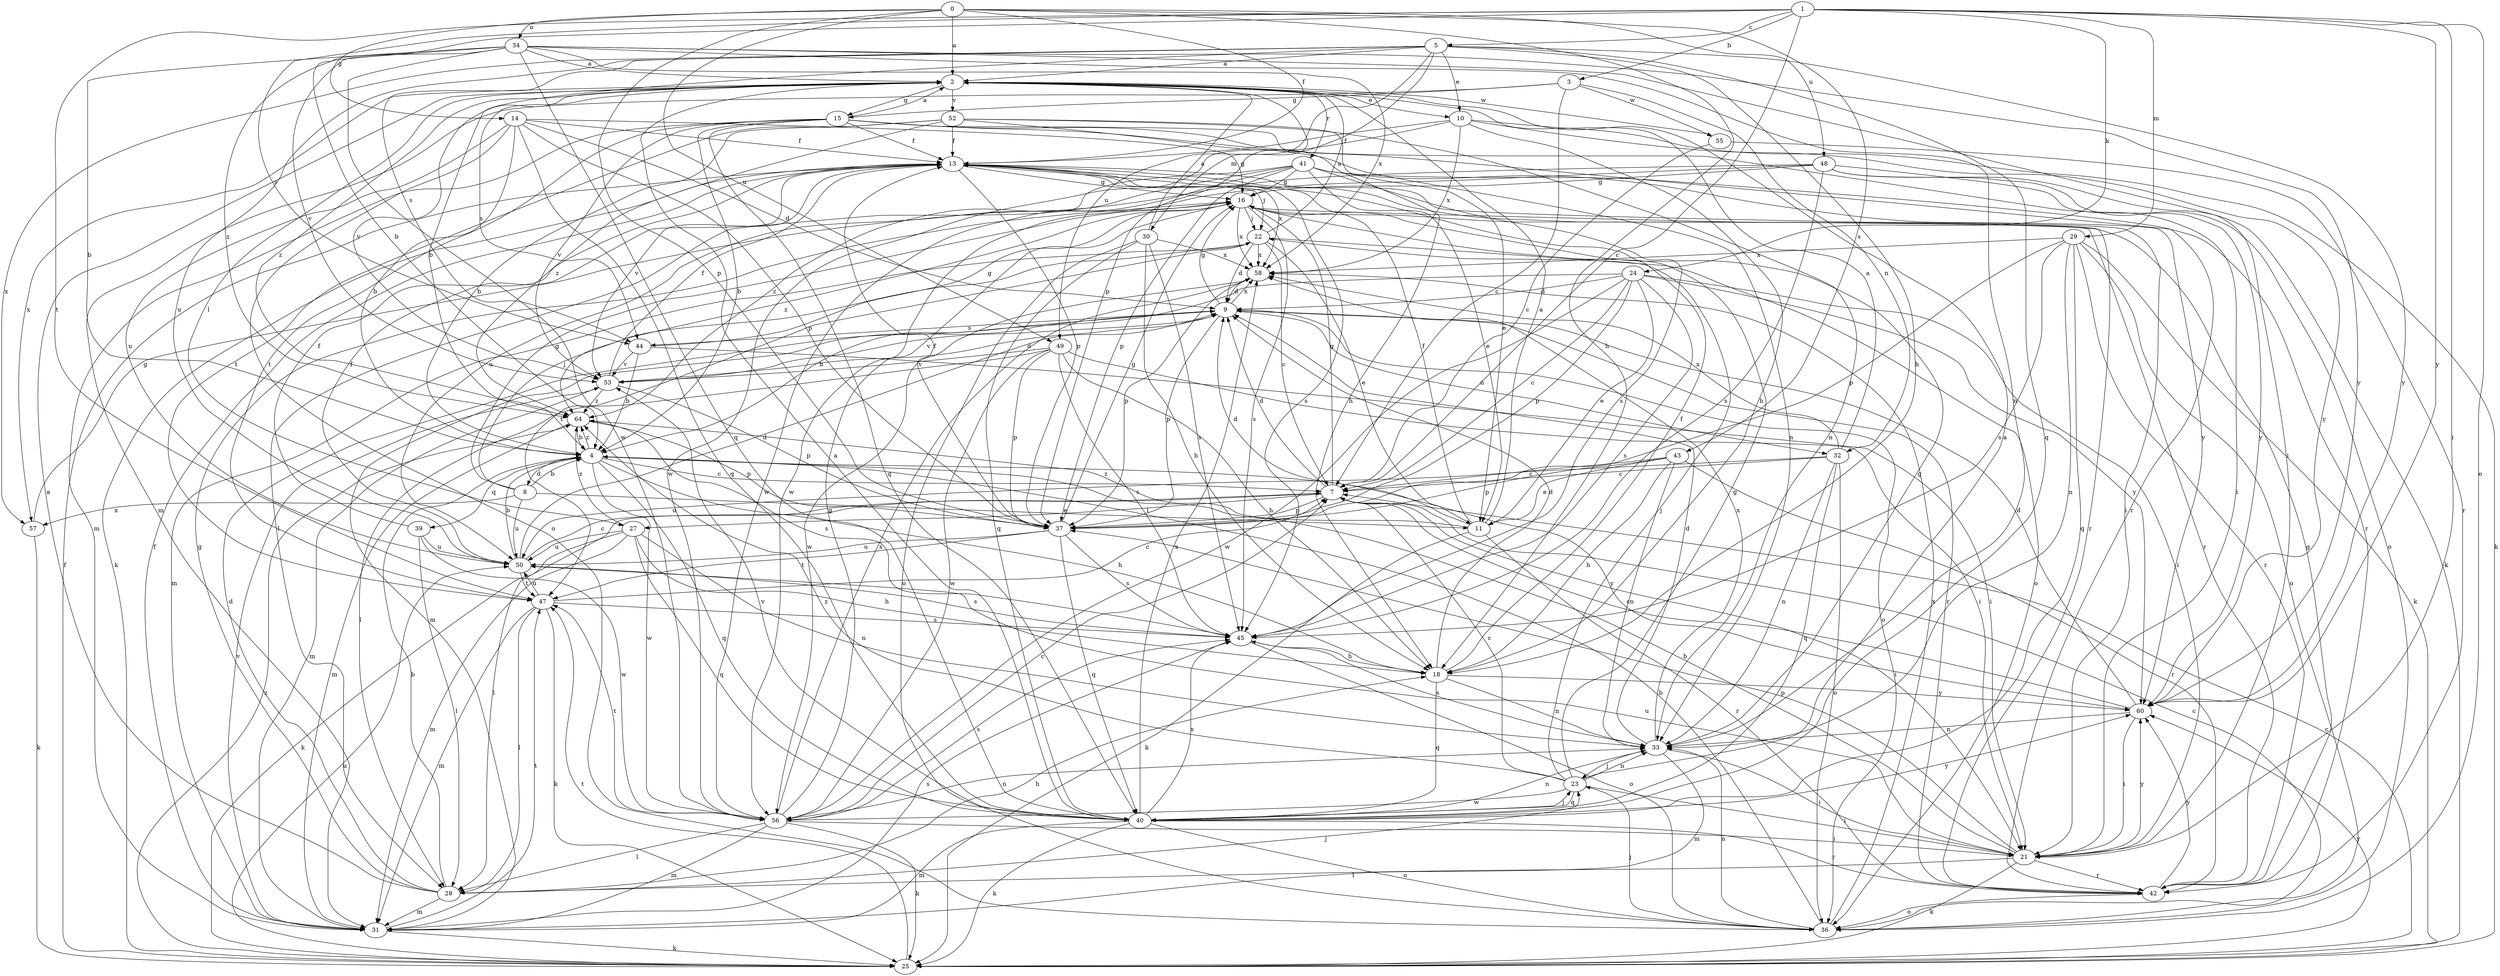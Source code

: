 strict digraph  {
0;
1;
2;
3;
4;
5;
7;
8;
9;
10;
11;
13;
14;
15;
16;
18;
21;
22;
23;
24;
25;
27;
28;
29;
30;
31;
32;
33;
34;
36;
37;
39;
40;
41;
42;
43;
44;
45;
47;
48;
49;
50;
52;
53;
55;
56;
57;
58;
60;
64;
0 -> 2  [label=a];
0 -> 13  [label=f];
0 -> 14  [label=g];
0 -> 18  [label=h];
0 -> 34  [label=o];
0 -> 37  [label=p];
0 -> 43  [label=s];
0 -> 48  [label=u];
0 -> 49  [label=u];
1 -> 3  [label=b];
1 -> 4  [label=b];
1 -> 5  [label=c];
1 -> 7  [label=c];
1 -> 21  [label=i];
1 -> 24  [label=k];
1 -> 29  [label=m];
1 -> 36  [label=o];
1 -> 44  [label=s];
1 -> 47  [label=t];
1 -> 60  [label=y];
2 -> 10  [label=e];
2 -> 15  [label=g];
2 -> 27  [label=l];
2 -> 30  [label=m];
2 -> 41  [label=r];
2 -> 44  [label=s];
2 -> 52  [label=v];
2 -> 53  [label=v];
2 -> 55  [label=w];
2 -> 57  [label=x];
2 -> 64  [label=z];
3 -> 7  [label=c];
3 -> 15  [label=g];
3 -> 31  [label=m];
3 -> 32  [label=n];
3 -> 55  [label=w];
4 -> 7  [label=c];
4 -> 8  [label=d];
4 -> 18  [label=h];
4 -> 39  [label=q];
4 -> 40  [label=q];
4 -> 56  [label=w];
4 -> 60  [label=y];
4 -> 64  [label=z];
5 -> 2  [label=a];
5 -> 4  [label=b];
5 -> 10  [label=e];
5 -> 18  [label=h];
5 -> 37  [label=p];
5 -> 40  [label=q];
5 -> 44  [label=s];
5 -> 49  [label=u];
5 -> 50  [label=u];
5 -> 57  [label=x];
5 -> 60  [label=y];
7 -> 9  [label=d];
7 -> 16  [label=g];
7 -> 21  [label=i];
7 -> 27  [label=l];
7 -> 28  [label=l];
7 -> 37  [label=p];
8 -> 4  [label=b];
8 -> 11  [label=e];
8 -> 16  [label=g];
8 -> 22  [label=j];
8 -> 50  [label=u];
8 -> 57  [label=x];
9 -> 16  [label=g];
9 -> 31  [label=m];
9 -> 32  [label=n];
9 -> 36  [label=o];
9 -> 37  [label=p];
9 -> 42  [label=r];
9 -> 44  [label=s];
9 -> 53  [label=v];
9 -> 58  [label=x];
10 -> 13  [label=f];
10 -> 18  [label=h];
10 -> 25  [label=k];
10 -> 56  [label=w];
10 -> 58  [label=x];
10 -> 60  [label=y];
11 -> 2  [label=a];
11 -> 9  [label=d];
11 -> 13  [label=f];
11 -> 25  [label=k];
11 -> 42  [label=r];
11 -> 64  [label=z];
13 -> 16  [label=g];
13 -> 21  [label=i];
13 -> 22  [label=j];
13 -> 25  [label=k];
13 -> 37  [label=p];
13 -> 42  [label=r];
13 -> 45  [label=s];
13 -> 53  [label=v];
13 -> 58  [label=x];
14 -> 4  [label=b];
14 -> 9  [label=d];
14 -> 13  [label=f];
14 -> 16  [label=g];
14 -> 36  [label=o];
14 -> 37  [label=p];
14 -> 40  [label=q];
14 -> 50  [label=u];
15 -> 2  [label=a];
15 -> 4  [label=b];
15 -> 13  [label=f];
15 -> 21  [label=i];
15 -> 31  [label=m];
15 -> 33  [label=n];
15 -> 40  [label=q];
15 -> 42  [label=r];
15 -> 47  [label=t];
15 -> 53  [label=v];
16 -> 22  [label=j];
16 -> 42  [label=r];
16 -> 45  [label=s];
16 -> 58  [label=x];
16 -> 64  [label=z];
18 -> 9  [label=d];
18 -> 13  [label=f];
18 -> 33  [label=n];
18 -> 40  [label=q];
18 -> 60  [label=y];
21 -> 4  [label=b];
21 -> 25  [label=k];
21 -> 28  [label=l];
21 -> 37  [label=p];
21 -> 42  [label=r];
21 -> 50  [label=u];
21 -> 60  [label=y];
22 -> 2  [label=a];
22 -> 7  [label=c];
22 -> 9  [label=d];
22 -> 11  [label=e];
22 -> 31  [label=m];
22 -> 36  [label=o];
22 -> 47  [label=t];
22 -> 58  [label=x];
23 -> 2  [label=a];
23 -> 7  [label=c];
23 -> 16  [label=g];
23 -> 21  [label=i];
23 -> 22  [label=j];
23 -> 33  [label=n];
23 -> 40  [label=q];
23 -> 56  [label=w];
23 -> 64  [label=z];
24 -> 4  [label=b];
24 -> 7  [label=c];
24 -> 9  [label=d];
24 -> 11  [label=e];
24 -> 21  [label=i];
24 -> 37  [label=p];
24 -> 45  [label=s];
24 -> 56  [label=w];
24 -> 60  [label=y];
25 -> 7  [label=c];
25 -> 13  [label=f];
25 -> 47  [label=t];
25 -> 50  [label=u];
25 -> 60  [label=y];
25 -> 64  [label=z];
27 -> 18  [label=h];
27 -> 25  [label=k];
27 -> 31  [label=m];
27 -> 33  [label=n];
27 -> 40  [label=q];
27 -> 50  [label=u];
27 -> 64  [label=z];
28 -> 2  [label=a];
28 -> 4  [label=b];
28 -> 9  [label=d];
28 -> 16  [label=g];
28 -> 18  [label=h];
28 -> 23  [label=j];
28 -> 31  [label=m];
29 -> 25  [label=k];
29 -> 33  [label=n];
29 -> 36  [label=o];
29 -> 37  [label=p];
29 -> 40  [label=q];
29 -> 42  [label=r];
29 -> 45  [label=s];
29 -> 58  [label=x];
30 -> 2  [label=a];
30 -> 18  [label=h];
30 -> 36  [label=o];
30 -> 40  [label=q];
30 -> 45  [label=s];
30 -> 58  [label=x];
31 -> 13  [label=f];
31 -> 25  [label=k];
31 -> 45  [label=s];
31 -> 47  [label=t];
31 -> 53  [label=v];
32 -> 2  [label=a];
32 -> 7  [label=c];
32 -> 33  [label=n];
32 -> 36  [label=o];
32 -> 40  [label=q];
32 -> 50  [label=u];
32 -> 58  [label=x];
33 -> 9  [label=d];
33 -> 16  [label=g];
33 -> 21  [label=i];
33 -> 23  [label=j];
33 -> 31  [label=m];
33 -> 45  [label=s];
33 -> 58  [label=x];
34 -> 2  [label=a];
34 -> 4  [label=b];
34 -> 21  [label=i];
34 -> 33  [label=n];
34 -> 40  [label=q];
34 -> 53  [label=v];
34 -> 56  [label=w];
34 -> 58  [label=x];
34 -> 60  [label=y];
34 -> 64  [label=z];
36 -> 4  [label=b];
36 -> 7  [label=c];
36 -> 23  [label=j];
36 -> 33  [label=n];
36 -> 58  [label=x];
37 -> 13  [label=f];
37 -> 16  [label=g];
37 -> 40  [label=q];
37 -> 45  [label=s];
37 -> 47  [label=t];
37 -> 50  [label=u];
39 -> 13  [label=f];
39 -> 28  [label=l];
39 -> 50  [label=u];
39 -> 56  [label=w];
40 -> 2  [label=a];
40 -> 23  [label=j];
40 -> 25  [label=k];
40 -> 31  [label=m];
40 -> 33  [label=n];
40 -> 36  [label=o];
40 -> 42  [label=r];
40 -> 45  [label=s];
40 -> 53  [label=v];
40 -> 58  [label=x];
40 -> 60  [label=y];
41 -> 11  [label=e];
41 -> 16  [label=g];
41 -> 28  [label=l];
41 -> 37  [label=p];
41 -> 42  [label=r];
41 -> 45  [label=s];
41 -> 56  [label=w];
41 -> 60  [label=y];
41 -> 64  [label=z];
42 -> 16  [label=g];
42 -> 36  [label=o];
42 -> 60  [label=y];
43 -> 7  [label=c];
43 -> 11  [label=e];
43 -> 18  [label=h];
43 -> 33  [label=n];
43 -> 37  [label=p];
43 -> 42  [label=r];
44 -> 4  [label=b];
44 -> 16  [label=g];
44 -> 21  [label=i];
44 -> 53  [label=v];
45 -> 18  [label=h];
45 -> 36  [label=o];
47 -> 7  [label=c];
47 -> 25  [label=k];
47 -> 28  [label=l];
47 -> 31  [label=m];
47 -> 45  [label=s];
47 -> 50  [label=u];
48 -> 16  [label=g];
48 -> 25  [label=k];
48 -> 36  [label=o];
48 -> 45  [label=s];
48 -> 50  [label=u];
48 -> 56  [label=w];
48 -> 60  [label=y];
49 -> 18  [label=h];
49 -> 21  [label=i];
49 -> 28  [label=l];
49 -> 37  [label=p];
49 -> 45  [label=s];
49 -> 53  [label=v];
49 -> 56  [label=w];
50 -> 4  [label=b];
50 -> 7  [label=c];
50 -> 9  [label=d];
50 -> 13  [label=f];
50 -> 45  [label=s];
50 -> 47  [label=t];
52 -> 4  [label=b];
52 -> 11  [label=e];
52 -> 13  [label=f];
52 -> 18  [label=h];
52 -> 33  [label=n];
52 -> 47  [label=t];
52 -> 64  [label=z];
53 -> 9  [label=d];
53 -> 13  [label=f];
53 -> 31  [label=m];
53 -> 37  [label=p];
53 -> 64  [label=z];
55 -> 7  [label=c];
55 -> 42  [label=r];
56 -> 7  [label=c];
56 -> 16  [label=g];
56 -> 21  [label=i];
56 -> 25  [label=k];
56 -> 28  [label=l];
56 -> 31  [label=m];
56 -> 33  [label=n];
56 -> 45  [label=s];
56 -> 47  [label=t];
56 -> 58  [label=x];
57 -> 16  [label=g];
57 -> 25  [label=k];
58 -> 9  [label=d];
58 -> 37  [label=p];
58 -> 56  [label=w];
60 -> 7  [label=c];
60 -> 9  [label=d];
60 -> 21  [label=i];
60 -> 33  [label=n];
64 -> 4  [label=b];
64 -> 31  [label=m];
64 -> 37  [label=p];
64 -> 45  [label=s];
}
